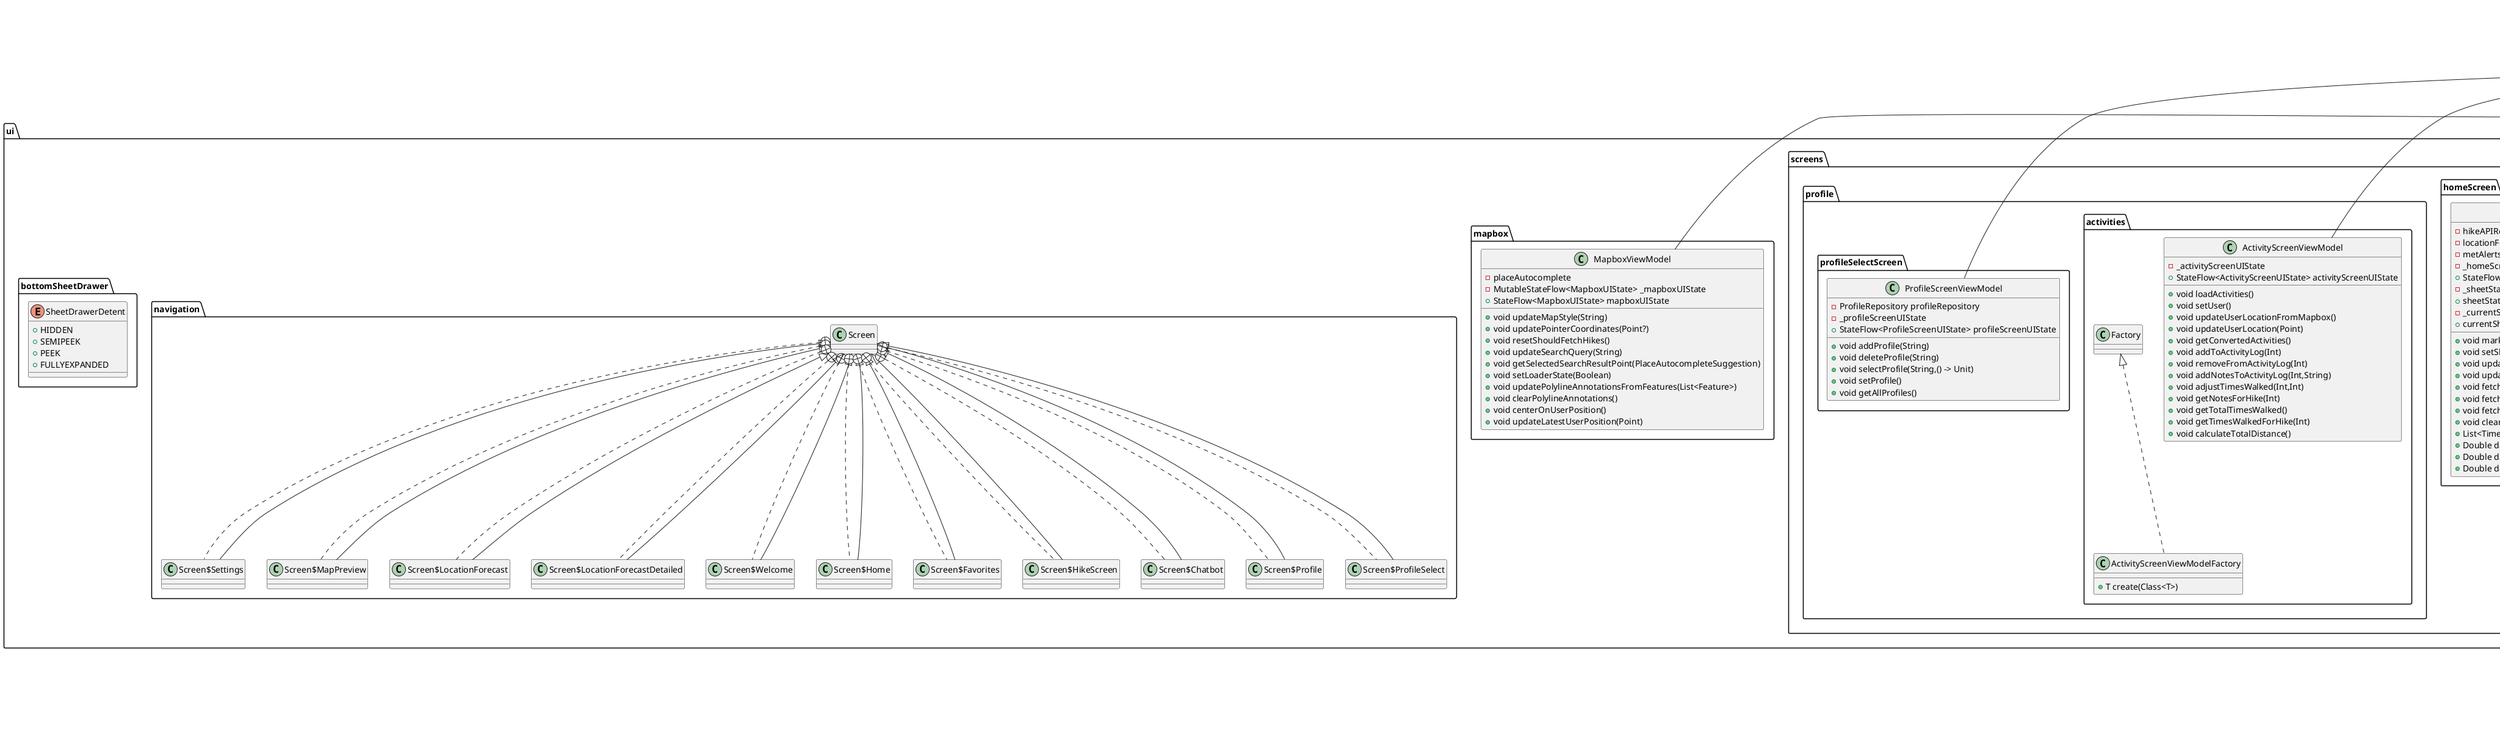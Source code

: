 @startuml
class data.log.repository.ActivityRepository {
+ void addLog(data.database.Activity)
+ void deleteLog(data.database.Activity)
+ List<Int> getAllLogs(String)
+ void adjustTimesWalked(String,Int,Int)
+ Int getTotalTimesWalked(String)
+ void addNotesToLog(String,Int,String)
+ String getNotesForHike(String,Int)
+ Int getTimesWalkedForHike(String,Int)
}

class ui.screens.hikeCardScreen.HikeScreenViewModel {
-  _hikeScreenUIState
+ StateFlow<HikeScreenUIState> hikeScreenUIState
+ void updateHike(Feature)
+ void updateRecommendedHikes(List<Feature>)
+ void updateRecommendedHikesLoaded(Boolean)
+ void getHikeDescription(HomeScreenViewModel,OpenAIViewModel)
+ void updateDescriptionAlreadyLoaded(Boolean)
+ void updateSelectedDay(String)
+ void updateSelectedDate(String)
}


class ui.screens.hikeCardScreen.HikeScreenUIState {
}
class ui.screens.favoriteScreen.FavoritesScreenViewModel {
-  _favoriteScreenUIState
+ StateFlow<FavoriteScreenUIState> favoriteScreenUIState
+ void loadFavorites()
+ void setUser()
+ void updateUserLocationFromMapbox()
+ void updateUserLocation(Point)
+ List<Int> getAllFavorites(String)
+ Boolean isHikeFavorite(Feature)
+ void getAllConverteFavorites()
+ void addFavorite(Int)
+ void deleteFavorite(Int)
}



class data.openAIAPI.datasource.OpenAIDatasource {
-  client
-  endpoint
-  apiKey
-  modelName
-  apiVersion
+ ChatCompletionsResponse getCompletionsSamples(String)
+ Flow<String> getCompletionsStream(String)
- String? processJsonLine(String)
}


class data.locationForecastAPI.datasource.LocationForecastDatasource {
+ Locationforecast? getLocationForecast(Double,Double)
}

class data.database.ProfileDatabase$Companion$DatabaseCallBack {
+ void onCreate(SupportSQLiteDatabase)
- void populateDatabase()
}

class data.database.ProfileDatabase$Companion {
- ProfileDatabase? INSTANCE
+ ProfileDatabase getDatabase(Context)
}


abstract class data.database.ProfileDatabase {
+ FavoriteDao favoriteDao()
+ ProfileDao profileDao()
+ ActivityDao logDao()
}



class data.hikeAPI.datasource.HikeAPIDatasource {
-  ktorHttpClient
+ List<Feature> getHikes(Double,Double,Int,String,Int)
+ List<Feature> getHikesById(List<String>,Point)
}


class data.database.null {
+ void migrate(SupportSQLiteDatabase)
}

class data.database.null {
+ void migrate(SupportSQLiteDatabase)
}
class ui.screens.chatbotScreen.OpenAIViewModel {
-  openAIRepository
-  hikeAPIRepository
-  _openAIUIState
+ StateFlow<OpenAIUIState> openAIUIState
-  _conversationHistory
+ List<ChatbotMessage> conversationHistory
+ void addUserMessage(String)
+ void addBotMessage(String)
+ void getCompletionsSamples(String,(String) -> Unit)
+ void getCompletionsStream(String)
+ void addFeature()
+ void getChatbotResponse(String,HomeScreenViewModel)
+ void getRecommendedHikes(HomeScreenViewModel,HikeScreenViewModel)
}


class data.date.Weekdays$Companion {
+ Int indexOf(String)
}

enum data.date.Weekdays {
+  Mandag
+  Tirsdag
+  Onsdag
+  Torsdag
+  Fredag
+  Lørdag
+  Søndag
}

class data.favorites.repository.FavoriteRepository {
+ void addFavorite(Favorite)
+ void deleteFavorite(Favorite)
+ List<Int> getAllFavorites(String)
}

class ui.mapbox.MapboxViewModel {
-  placeAutocomplete
- MutableStateFlow<MapboxUIState> _mapboxUIState
+ StateFlow<MapboxUIState> mapboxUIState
+ void updateMapStyle(String)
+ void updatePointerCoordinates(Point?)
+ void resetShouldFetchHikes()
+ void updateSearchQuery(String)
+ void getSelectedSearchResultPoint(PlaceAutocompleteSuggestion)
+ void setLoaderState(Boolean)
+ void updatePolylineAnnotationsFromFeatures(List<Feature>)
+ void clearPolylineAnnotations()
+ void centerOnUserPosition()
+ void updateLatestUserPosition(Point)
}


class data.metAlertsAPI.datasource.MetAlertsDatasource {
+ MetAlerts? getMetAlerts()
}

class ui.screens.homeScreen.HomeScreenViewModel {
-  hikeAPIRepository
-  locationForecastRepository
-  metAlertsRepository
-  _homeScreenUIState
+ StateFlow<HomeScreenUIState> homeScreenUIState
-  _sheetStateTarget
+  sheetStateTarget
-  _currentSheetOffset
+  currentSheetOffset
+ void markAanundDialogShown()
+ void setSheetState(SheetDrawerDetent)
+ void updateNetworkStatus(Boolean)
+ void updateSheetOffset(Float)
+ void fetchHikes(Double,Double,Int,String,Int)
+ void fetchForecast(Point)
+ void fetchAlerts()
+ void clearHikes()
+ List<TimeSeries>? timeSeriesFromDate(String)
+ Double daysHighestTemp(String)
+ Double daysLowestTemp(String)
+ Double daysAverageWindSpeed(String)
}


class ui.navigation.Screen$Welcome {
}
class ui.navigation.Screen$Home {
}
class ui.navigation.Screen$Favorites {
}
class ui.navigation.Screen$HikeScreen {
}
class ui.navigation.Screen$Chatbot {
}
class ui.navigation.Screen$Profile {
}
class ui.navigation.Screen$ProfileSelect {
}
class ui.navigation.Screen$Settings {
}
class ui.navigation.Screen$MapPreview {
}
class ui.navigation.Screen$LocationForecast {
}
class ui.navigation.Screen$LocationForecastDetailed {
}
class ui.navigation.Screen {
}
interface data.database.FavoriteDao {
+ void saveFavorite(Favorite)
+ void deleteFavorite(Favorite)
+ List<Int> getAllFavorites(String)
}

class data.openAIAPI.repository.OpenAIRepository {
-  openAIDatasource
+ ChatCompletionsResponse getCompletionsSamples(String)
+ Flow<String> getCompletionsStream(String)
}



class ui.screens.profile.activities.ActivityScreenViewModel {
-  _activityScreenUIState
+ StateFlow<ActivityScreenUIState> activityScreenUIState
+ void loadActivities()
+ void setUser()
+ void updateUserLocationFromMapbox()
+ void updateUserLocation(Point)
+ void getConvertedActivities()
+ void addToActivityLog(Int)
+ void removeFromActivityLog(Int)
+ void addNotesToActivityLog(Int,String)
+ void adjustTimesWalked(Int,Int)
+ void getNotesForHike(Int)
+ void getTotalTimesWalked()
+ void getTimesWalkedForHike(Int)
+ void calculateTotalDistance()
}


class MainActivity {
+ void onCreate(Bundle?)
}


interface data.database.ActivityDao {
+ void saveLog(Activity)
+ void deleteLog(Activity)
+ List<Int> getAllLogs(String)
+ void adjustTimesWalked(String,Int,Int)
+ void addNotesToLog(String,Int,String)
+ String getNotesForHike(String,Int)
+ Int getTotalTimesWalked(String)
+ Int getTimesWalkedForHike(String,Int)
}


class ui.screens.profile.activities.ActivityScreenViewModelFactory {
+ T create(Class<T>)
}

class data.metAlertsAPI.repository.MetAlertsRepository {
-  datasource
+ MetAlerts? getAlerts()
}



class ui.screens.favoriteScreen.FavoritesScreenViewModelFactory {
+ T create(Class<T>)
}

class data.locationForecastAPI.repository.LocationForecastRepository {
-  datasource
+ Locationforecast? getForecast(Double,Double)
}


class ui.screens.profile.profileSelectScreen.ProfileScreenViewModel {
- ProfileRepository profileRepository
-  _profileScreenUIState
+ StateFlow<ProfileScreenUIState> profileScreenUIState
+ void addProfile(String)
+ void deleteProfile(String)
+ void selectProfile(String,() -> Unit)
+ void setProfile()
+ void getAllProfiles()
}


enum ui.bottomSheetDrawer.SheetDrawerDetent {
+  HIDDEN
+  SEMIPEEK
+  PEEK
+  FULLYEXPANDED
}

class data.hikeAPI.repository.HikeAPIRepository {
-  hikeAPIDatasource
-  colorIndex
-  coroutineScope
-  generatedNames
+ List<Feature> getHikes(Double,Double,Int,String,Int)
- void generateAndSaveName(Feature,OpenAIViewModel)
- Color getColor()
- void generateDifficulty(Feature)
- DifficultyInfo getDifficultyInfo(String)
+ List<Feature> getHikesById(List<Int>,Point)
}


interface data.database.ProfileDao {
+ void insertUser(Profile)
+ void deleteUser(Profile)
+ List<Profile> getAllUsers()
+ void selectUser(String)
+ Profile? getSelectedUser()
+ Profile? getDefaultUser()
+ void unselectUser()
+ void clearAllUsers()
}

class data.profile.repository.ProfileRepository$Companion {
- ProfileRepository? INSTANCE
+ ProfileRepository getInstance(Context,CoroutineScope)
}


class data.profile.repository.ProfileRepository {
+ void addUser(Profile)
+ void deleteProfile(Profile)
+ void selectProfile(String)
+ void unselectUser()
+ Profile getSelectedUser()
+ List<Profile> getAllUsers()
+ void clearAllUsers()
}



androidx.lifecycle.ViewModel <|-- ui.screens.hikeCardScreen.HikeScreenViewModel
androidx.lifecycle.AndroidViewModel <|-- ui.screens.favoriteScreen.FavoritesScreenViewModel
data.database.Companion +.. data.database.Companion$DatabaseCallBack
data.database.ProfileDatabase$Companion +.. data.database.ProfileDatabase$Companion$DatabaseCallBack
data.database.Callback <|-- data.database.ProfileDatabase$Companion$DatabaseCallBack
data.database.ProfileDatabase +.. data.database.ProfileDatabase$Companion
androidx.room.RoomDatabase <|-- data.database.ProfileDatabase
data.database.Migration <|-- data.database.null
data.database.Migration <|-- data.database.null
androidx.lifecycle.ViewModel <|-- ui.screens.chatbotScreen.OpenAIViewModel
data.date.Weekdays +.. data.date.Weekdays$Companion
androidx.lifecycle.ViewModel <|-- ui.mapbox.MapboxViewModel
androidx.lifecycle.ViewModel <|-- ui.screens.homeScreen.HomeScreenViewModel
ui.navigation.Screen +.. ui.navigation.Screen$Welcome
ui.navigation.Screen <|-- ui.navigation.Screen$Welcome
ui.navigation.Screen +.. ui.navigation.Screen$Home
ui.navigation.Screen <|-- ui.navigation.Screen$Home
ui.navigation.Screen +.. ui.navigation.Screen$Favorites
ui.navigation.Screen <|-- ui.navigation.Screen$Favorites
ui.navigation.Screen +.. ui.navigation.Screen$HikeScreen
ui.navigation.Screen <|-- ui.navigation.Screen$HikeScreen
ui.navigation.Screen +.. ui.navigation.Screen$Chatbot
ui.navigation.Screen <|-- ui.navigation.Screen$Chatbot
ui.navigation.Screen +.. ui.navigation.Screen$Profile
ui.navigation.Screen <|-- ui.navigation.Screen$Profile
ui.navigation.Screen +.. ui.navigation.Screen$ProfileSelect
ui.navigation.Screen <|-- ui.navigation.Screen$ProfileSelect
ui.navigation.Screen +.. ui.navigation.Screen$Settings
ui.navigation.Screen <|-- ui.navigation.Screen$Settings
ui.navigation.Screen +.. ui.navigation.Screen$MapPreview
ui.navigation.Screen <|-- ui.navigation.Screen$MapPreview
ui.navigation.Screen +.. ui.navigation.Screen$LocationForecast
ui.navigation.Screen <|-- ui.navigation.Screen$LocationForecast
ui.navigation.Screen +.. ui.navigation.Screen$LocationForecastDetailed
ui.navigation.Screen <|-- ui.navigation.Screen$LocationForecastDetailed
androidx.lifecycle.AndroidViewModel <|-- ui.screens.profile.activities.ActivityScreenViewModel
androidx.activity.ComponentActivity <|-- MainActivity
ui.screens.profile.activities.Factory <|.. ui.screens.profile.activities.ActivityScreenViewModelFactory
ui.screens.favoriteScreen.Factory <|.. ui.screens.favoriteScreen.FavoritesScreenViewModelFactory
androidx.lifecycle.AndroidViewModel <|-- ui.screens.profile.profileSelectScreen.ProfileScreenViewModel
data.profile.repository.ProfileRepository +.. data.profile.repository.ProfileRepository$Companion
@enduml